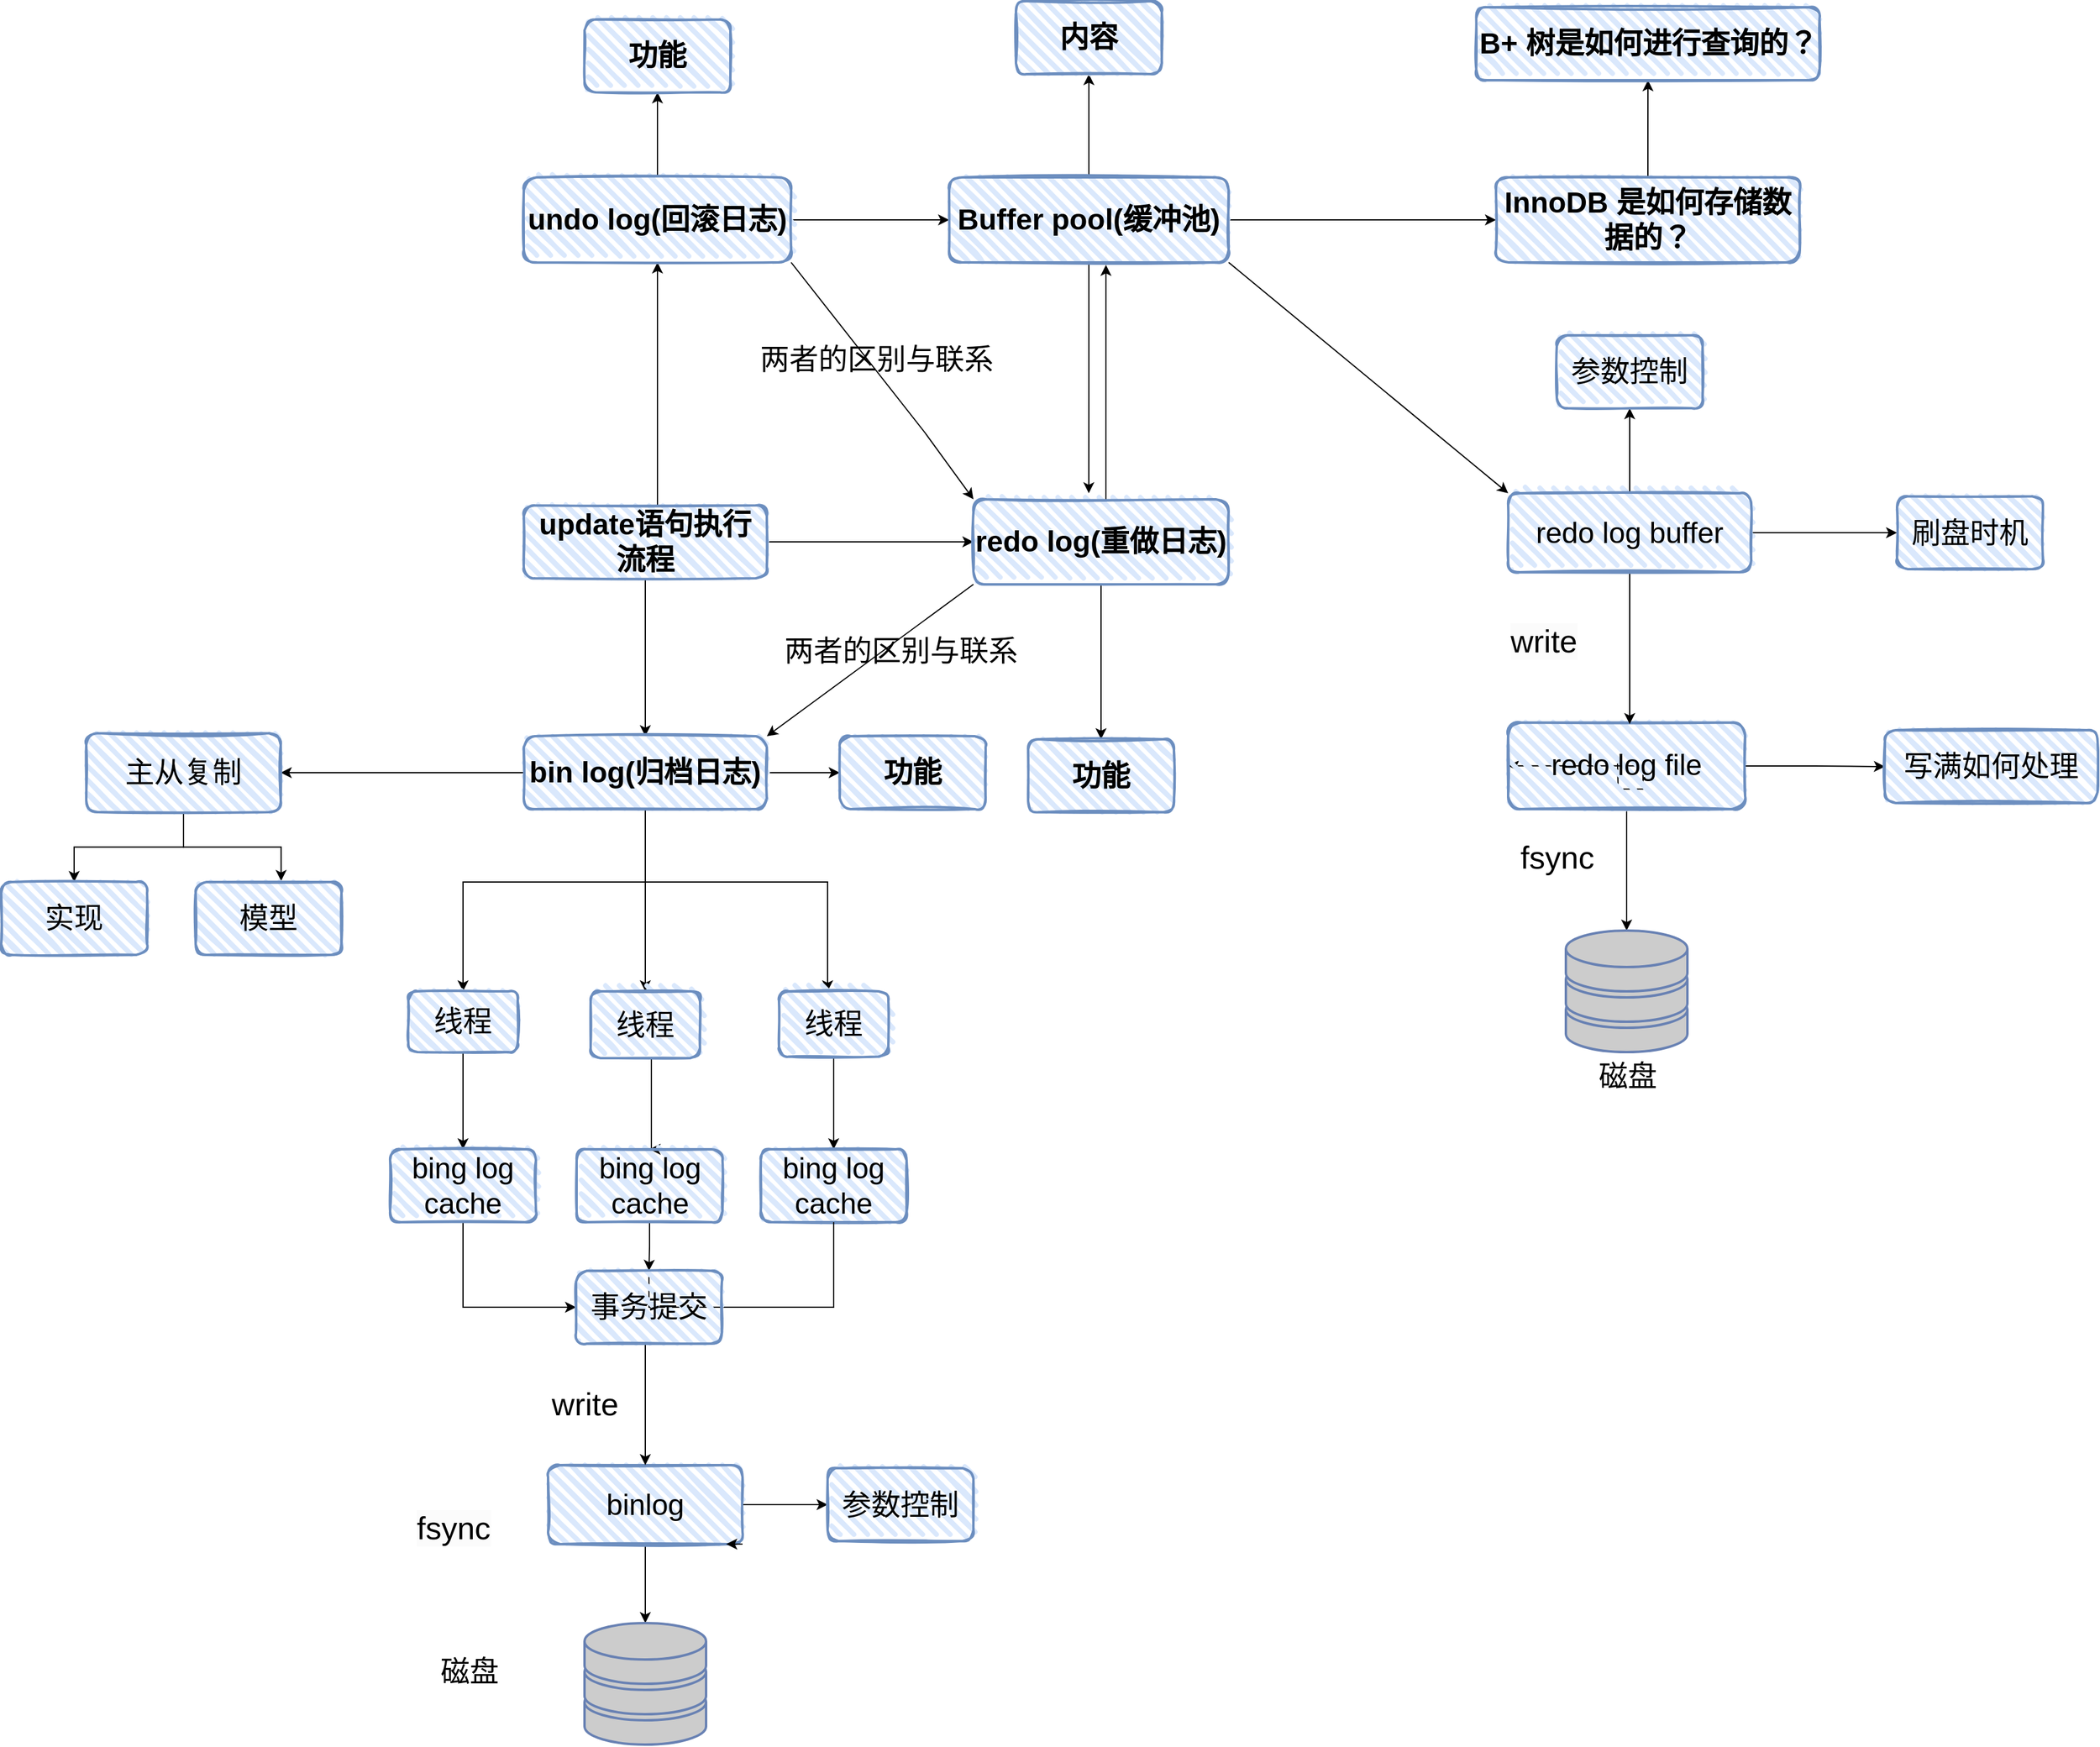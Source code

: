 <mxfile version="20.8.16" type="github">
  <diagram id="e7usdUpXo5iLbDfutmgl" name="第 1 页">
    <mxGraphModel dx="3084" dy="2359" grid="1" gridSize="10" guides="1" tooltips="1" connect="1" arrows="1" fold="1" page="1" pageScale="1" pageWidth="827" pageHeight="1169" math="0" shadow="0">
      <root>
        <mxCell id="0" />
        <mxCell id="1" parent="0" />
        <mxCell id="0c3AmFxdO18scSqZdb3u-10" style="edgeStyle=orthogonalEdgeStyle;rounded=0;orthogonalLoop=1;jettySize=auto;html=1;entryX=0.5;entryY=1;entryDx=0;entryDy=0;" parent="1" source="0c3AmFxdO18scSqZdb3u-2" target="0c3AmFxdO18scSqZdb3u-4" edge="1">
          <mxGeometry relative="1" as="geometry">
            <Array as="points">
              <mxPoint x="420" y="230" />
              <mxPoint x="420" y="230" />
            </Array>
          </mxGeometry>
        </mxCell>
        <mxCell id="0c3AmFxdO18scSqZdb3u-11" style="edgeStyle=orthogonalEdgeStyle;rounded=0;orthogonalLoop=1;jettySize=auto;html=1;entryX=0;entryY=0.5;entryDx=0;entryDy=0;" parent="1" source="0c3AmFxdO18scSqZdb3u-2" target="0c3AmFxdO18scSqZdb3u-6" edge="1">
          <mxGeometry relative="1" as="geometry" />
        </mxCell>
        <mxCell id="LtfJeAL9DBpkxnp7Dvny-33" style="edgeStyle=orthogonalEdgeStyle;rounded=0;orthogonalLoop=1;jettySize=auto;html=1;entryX=0.5;entryY=0;entryDx=0;entryDy=0;fontSize=24;" edge="1" parent="1" source="0c3AmFxdO18scSqZdb3u-2" target="ASMzy9aAmaaJTqnwQeLn-1">
          <mxGeometry relative="1" as="geometry" />
        </mxCell>
        <mxCell id="0c3AmFxdO18scSqZdb3u-2" value="update语句执行流程" style="rounded=1;whiteSpace=wrap;html=1;strokeWidth=2;fillWeight=4;hachureGap=8;hachureAngle=45;fillColor=#dae8fc;sketch=1;glass=0;strokeColor=#6c8ebf;fontSize=24;fontStyle=1" parent="1" vertex="1">
          <mxGeometry x="310" y="290" width="200" height="60" as="geometry" />
        </mxCell>
        <mxCell id="0c3AmFxdO18scSqZdb3u-12" style="edgeStyle=orthogonalEdgeStyle;rounded=0;orthogonalLoop=1;jettySize=auto;html=1;entryX=0;entryY=0.5;entryDx=0;entryDy=0;" parent="1" source="0c3AmFxdO18scSqZdb3u-4" target="0c3AmFxdO18scSqZdb3u-9" edge="1">
          <mxGeometry relative="1" as="geometry" />
        </mxCell>
        <mxCell id="LtfJeAL9DBpkxnp7Dvny-20" value="" style="edgeStyle=orthogonalEdgeStyle;rounded=0;orthogonalLoop=1;jettySize=auto;html=1;" edge="1" parent="1" source="0c3AmFxdO18scSqZdb3u-4" target="LtfJeAL9DBpkxnp7Dvny-19">
          <mxGeometry relative="1" as="geometry" />
        </mxCell>
        <mxCell id="0c3AmFxdO18scSqZdb3u-4" value="undo log(回滚日志)" style="rounded=1;whiteSpace=wrap;html=1;strokeWidth=2;fillWeight=4;hachureGap=8;hachureAngle=45;fillColor=#dae8fc;sketch=1;glass=0;strokeColor=#6c8ebf;fontSize=24;fontStyle=1" parent="1" vertex="1">
          <mxGeometry x="310" y="20" width="220" height="70" as="geometry" />
        </mxCell>
        <mxCell id="0c3AmFxdO18scSqZdb3u-50" style="edgeStyle=orthogonalEdgeStyle;rounded=0;orthogonalLoop=1;jettySize=auto;html=1;entryX=0.561;entryY=1.029;entryDx=0;entryDy=0;entryPerimeter=0;fontSize=24;" parent="1" source="0c3AmFxdO18scSqZdb3u-6" target="0c3AmFxdO18scSqZdb3u-9" edge="1">
          <mxGeometry relative="1" as="geometry">
            <Array as="points">
              <mxPoint x="789" y="230" />
              <mxPoint x="789" y="230" />
            </Array>
          </mxGeometry>
        </mxCell>
        <mxCell id="LtfJeAL9DBpkxnp7Dvny-28" value="" style="edgeStyle=orthogonalEdgeStyle;rounded=0;orthogonalLoop=1;jettySize=auto;html=1;fontSize=24;" edge="1" parent="1" source="0c3AmFxdO18scSqZdb3u-6" target="LtfJeAL9DBpkxnp7Dvny-27">
          <mxGeometry relative="1" as="geometry" />
        </mxCell>
        <mxCell id="0c3AmFxdO18scSqZdb3u-6" value="redo log(重做日志)" style="rounded=1;whiteSpace=wrap;html=1;strokeWidth=2;fillWeight=4;hachureGap=8;hachureAngle=45;fillColor=#dae8fc;sketch=1;glass=0;strokeColor=#6c8ebf;fontSize=24;fontStyle=1" parent="1" vertex="1">
          <mxGeometry x="680" y="285" width="210" height="70" as="geometry" />
        </mxCell>
        <mxCell id="0c3AmFxdO18scSqZdb3u-14" value="" style="edgeStyle=orthogonalEdgeStyle;rounded=0;orthogonalLoop=1;jettySize=auto;html=1;" parent="1" source="0c3AmFxdO18scSqZdb3u-9" target="0c3AmFxdO18scSqZdb3u-13" edge="1">
          <mxGeometry relative="1" as="geometry" />
        </mxCell>
        <mxCell id="0c3AmFxdO18scSqZdb3u-19" style="edgeStyle=orthogonalEdgeStyle;rounded=0;orthogonalLoop=1;jettySize=auto;html=1;entryX=0.452;entryY=-0.071;entryDx=0;entryDy=0;entryPerimeter=0;" parent="1" source="0c3AmFxdO18scSqZdb3u-9" target="0c3AmFxdO18scSqZdb3u-6" edge="1">
          <mxGeometry relative="1" as="geometry" />
        </mxCell>
        <mxCell id="LtfJeAL9DBpkxnp7Dvny-26" value="" style="edgeStyle=orthogonalEdgeStyle;rounded=0;orthogonalLoop=1;jettySize=auto;html=1;fontSize=24;" edge="1" parent="1" source="0c3AmFxdO18scSqZdb3u-9" target="LtfJeAL9DBpkxnp7Dvny-25">
          <mxGeometry relative="1" as="geometry" />
        </mxCell>
        <mxCell id="0c3AmFxdO18scSqZdb3u-9" value="Buffer pool(缓冲池)" style="rounded=1;whiteSpace=wrap;html=1;strokeWidth=2;fillWeight=4;hachureGap=8;hachureAngle=45;fillColor=#dae8fc;sketch=1;glass=0;strokeColor=#6c8ebf;fontSize=24;fontStyle=1" parent="1" vertex="1">
          <mxGeometry x="660" y="20" width="230" height="70" as="geometry" />
        </mxCell>
        <mxCell id="0c3AmFxdO18scSqZdb3u-18" value="" style="edgeStyle=orthogonalEdgeStyle;rounded=0;orthogonalLoop=1;jettySize=auto;html=1;" parent="1" source="0c3AmFxdO18scSqZdb3u-13" target="0c3AmFxdO18scSqZdb3u-17" edge="1">
          <mxGeometry relative="1" as="geometry" />
        </mxCell>
        <mxCell id="0c3AmFxdO18scSqZdb3u-13" value="InnoDB 是如何存储数据的？" style="whiteSpace=wrap;html=1;fontSize=24;fillColor=#dae8fc;strokeColor=#6c8ebf;rounded=1;strokeWidth=2;fillWeight=4;hachureGap=8;hachureAngle=45;sketch=1;glass=0;fontStyle=1;" parent="1" vertex="1">
          <mxGeometry x="1110" y="20" width="250" height="70" as="geometry" />
        </mxCell>
        <mxCell id="0c3AmFxdO18scSqZdb3u-17" value="B+ 树是如何进行查询的？" style="whiteSpace=wrap;html=1;fontSize=24;fillColor=#dae8fc;strokeColor=#6c8ebf;rounded=1;strokeWidth=2;fillWeight=4;hachureGap=8;hachureAngle=45;sketch=1;glass=0;fontStyle=1;" parent="1" vertex="1">
          <mxGeometry x="1093.75" y="-120" width="282.5" height="60" as="geometry" />
        </mxCell>
        <mxCell id="0c3AmFxdO18scSqZdb3u-22" value="" style="endArrow=classic;html=1;rounded=0;entryX=0;entryY=0;entryDx=0;entryDy=0;exitX=1;exitY=1;exitDx=0;exitDy=0;" parent="1" source="0c3AmFxdO18scSqZdb3u-4" target="0c3AmFxdO18scSqZdb3u-6" edge="1">
          <mxGeometry width="50" height="50" relative="1" as="geometry">
            <mxPoint x="570" y="200" as="sourcePoint" />
            <mxPoint x="640" y="160" as="targetPoint" />
            <Array as="points">
              <mxPoint x="640" y="230" />
            </Array>
          </mxGeometry>
        </mxCell>
        <mxCell id="0c3AmFxdO18scSqZdb3u-44" style="edgeStyle=orthogonalEdgeStyle;rounded=0;orthogonalLoop=1;jettySize=auto;html=1;entryX=0;entryY=0.5;entryDx=0;entryDy=0;fontSize=24;" parent="1" target="0c3AmFxdO18scSqZdb3u-30" edge="1">
          <mxGeometry relative="1" as="geometry">
            <mxPoint x="1210" y="502.5" as="sourcePoint" />
          </mxGeometry>
        </mxCell>
        <mxCell id="0c3AmFxdO18scSqZdb3u-56" style="edgeStyle=orthogonalEdgeStyle;rounded=0;orthogonalLoop=1;jettySize=auto;html=1;entryX=0;entryY=0.5;entryDx=0;entryDy=0;fontSize=24;" parent="1" source="0c3AmFxdO18scSqZdb3u-30" target="0c3AmFxdO18scSqZdb3u-48" edge="1">
          <mxGeometry relative="1" as="geometry" />
        </mxCell>
        <mxCell id="0c3AmFxdO18scSqZdb3u-59" style="edgeStyle=orthogonalEdgeStyle;rounded=0;orthogonalLoop=1;jettySize=auto;html=1;entryX=0.5;entryY=0;entryDx=0;entryDy=0;entryPerimeter=0;fontSize=24;" parent="1" source="0c3AmFxdO18scSqZdb3u-30" target="0c3AmFxdO18scSqZdb3u-58" edge="1">
          <mxGeometry relative="1" as="geometry" />
        </mxCell>
        <mxCell id="0c3AmFxdO18scSqZdb3u-30" value="redo log file" style="whiteSpace=wrap;html=1;fontSize=24;fillColor=#dae8fc;strokeColor=#6c8ebf;rounded=1;glass=0;sketch=1;fillWeight=4;hachureGap=8;hachureAngle=45;strokeWidth=2;" parent="1" vertex="1">
          <mxGeometry x="1120" y="468.75" width="195" height="71.25" as="geometry" />
        </mxCell>
        <mxCell id="0c3AmFxdO18scSqZdb3u-48" value="写满如何处理" style="whiteSpace=wrap;html=1;fontSize=24;fillColor=#dae8fc;strokeColor=#6c8ebf;rounded=1;glass=0;sketch=1;fillWeight=4;hachureGap=8;hachureAngle=45;strokeWidth=2;" parent="1" vertex="1">
          <mxGeometry x="1430" y="475" width="175" height="60" as="geometry" />
        </mxCell>
        <mxCell id="0c3AmFxdO18scSqZdb3u-55" style="edgeStyle=orthogonalEdgeStyle;rounded=0;orthogonalLoop=1;jettySize=auto;html=1;fontSize=24;" parent="1" source="0c3AmFxdO18scSqZdb3u-52" edge="1">
          <mxGeometry relative="1" as="geometry">
            <mxPoint x="1220" y="470" as="targetPoint" />
            <Array as="points">
              <mxPoint x="1220" y="400" />
              <mxPoint x="1220" y="400" />
            </Array>
          </mxGeometry>
        </mxCell>
        <mxCell id="LtfJeAL9DBpkxnp7Dvny-30" value="" style="edgeStyle=orthogonalEdgeStyle;rounded=0;orthogonalLoop=1;jettySize=auto;html=1;fontSize=24;" edge="1" parent="1" source="0c3AmFxdO18scSqZdb3u-52" target="LtfJeAL9DBpkxnp7Dvny-29">
          <mxGeometry relative="1" as="geometry" />
        </mxCell>
        <mxCell id="LtfJeAL9DBpkxnp7Dvny-32" value="" style="edgeStyle=orthogonalEdgeStyle;rounded=0;orthogonalLoop=1;jettySize=auto;html=1;fontSize=24;" edge="1" parent="1" source="0c3AmFxdO18scSqZdb3u-52" target="LtfJeAL9DBpkxnp7Dvny-31">
          <mxGeometry relative="1" as="geometry" />
        </mxCell>
        <mxCell id="0c3AmFxdO18scSqZdb3u-52" value="redo log buffer" style="whiteSpace=wrap;html=1;rounded=1;glass=0;sketch=1;fillWeight=4;hachureGap=8;hachureAngle=45;strokeColor=#6c8ebf;strokeWidth=2;fontFamily=Helvetica;fontSize=24;fontColor=default;fillColor=#dae8fc;" parent="1" vertex="1">
          <mxGeometry x="1120" y="280" width="200" height="65" as="geometry" />
        </mxCell>
        <mxCell id="0c3AmFxdO18scSqZdb3u-53" value="" style="endArrow=classic;html=1;rounded=0;fontSize=24;exitX=1;exitY=1;exitDx=0;exitDy=0;" parent="1" source="0c3AmFxdO18scSqZdb3u-9" edge="1">
          <mxGeometry width="50" height="50" relative="1" as="geometry">
            <mxPoint x="1090" y="250" as="sourcePoint" />
            <mxPoint x="1120" y="280" as="targetPoint" />
          </mxGeometry>
        </mxCell>
        <mxCell id="0c3AmFxdO18scSqZdb3u-58" value="" style="fontColor=#0066CC;verticalAlign=top;verticalLabelPosition=bottom;labelPosition=center;align=center;html=1;outlineConnect=0;fillColor=#CCCCCC;strokeColor=#6881B3;gradientColor=none;gradientDirection=north;strokeWidth=2;shape=mxgraph.networks.storage;fontSize=24;" parent="1" vertex="1">
          <mxGeometry x="1167.5" y="640" width="100" height="100" as="geometry" />
        </mxCell>
        <mxCell id="0c3AmFxdO18scSqZdb3u-60" value="磁盘" style="text;html=1;align=center;verticalAlign=middle;resizable=0;points=[];autosize=1;strokeColor=none;fillColor=none;fontSize=24;" parent="1" vertex="1">
          <mxGeometry x="1182.5" y="740" width="70" height="40" as="geometry" />
        </mxCell>
        <mxCell id="LtfJeAL9DBpkxnp7Dvny-4" style="edgeStyle=orthogonalEdgeStyle;rounded=0;orthogonalLoop=1;jettySize=auto;html=1;entryX=0.5;entryY=0;entryDx=0;entryDy=0;" edge="1" parent="1" source="ASMzy9aAmaaJTqnwQeLn-1" target="RjXducxcz7Og2gROmxH5-5">
          <mxGeometry relative="1" as="geometry">
            <Array as="points">
              <mxPoint x="410" y="600" />
              <mxPoint x="260" y="600" />
              <mxPoint x="260" y="690" />
            </Array>
          </mxGeometry>
        </mxCell>
        <mxCell id="LtfJeAL9DBpkxnp7Dvny-5" style="edgeStyle=orthogonalEdgeStyle;rounded=0;orthogonalLoop=1;jettySize=auto;html=1;entryX=0.5;entryY=0;entryDx=0;entryDy=0;" edge="1" parent="1" source="ASMzy9aAmaaJTqnwQeLn-1" target="RjXducxcz7Og2gROmxH5-7">
          <mxGeometry relative="1" as="geometry">
            <Array as="points">
              <mxPoint x="410" y="660" />
            </Array>
          </mxGeometry>
        </mxCell>
        <mxCell id="LtfJeAL9DBpkxnp7Dvny-7" style="edgeStyle=orthogonalEdgeStyle;rounded=0;orthogonalLoop=1;jettySize=auto;html=1;" edge="1" parent="1" source="ASMzy9aAmaaJTqnwQeLn-1" target="RjXducxcz7Og2gROmxH5-6">
          <mxGeometry relative="1" as="geometry">
            <Array as="points">
              <mxPoint x="410" y="600" />
              <mxPoint x="560" y="600" />
            </Array>
          </mxGeometry>
        </mxCell>
        <mxCell id="LtfJeAL9DBpkxnp7Dvny-35" style="edgeStyle=orthogonalEdgeStyle;rounded=0;orthogonalLoop=1;jettySize=auto;html=1;entryX=1;entryY=0.5;entryDx=0;entryDy=0;fontSize=24;" edge="1" parent="1" source="ASMzy9aAmaaJTqnwQeLn-1" target="ASMzy9aAmaaJTqnwQeLn-6">
          <mxGeometry relative="1" as="geometry" />
        </mxCell>
        <mxCell id="LtfJeAL9DBpkxnp7Dvny-46" value="" style="edgeStyle=orthogonalEdgeStyle;rounded=0;orthogonalLoop=1;jettySize=auto;html=1;fontSize=24;" edge="1" parent="1" source="ASMzy9aAmaaJTqnwQeLn-1" target="LtfJeAL9DBpkxnp7Dvny-45">
          <mxGeometry relative="1" as="geometry" />
        </mxCell>
        <mxCell id="ASMzy9aAmaaJTqnwQeLn-1" value="bin log(归档日志)" style="rounded=1;whiteSpace=wrap;html=1;strokeWidth=2;fillWeight=4;hachureGap=8;hachureAngle=45;fillColor=#dae8fc;sketch=1;glass=0;strokeColor=#6c8ebf;fontSize=24;fontStyle=1" parent="1" vertex="1">
          <mxGeometry x="310" y="480" width="200" height="60" as="geometry" />
        </mxCell>
        <mxCell id="LtfJeAL9DBpkxnp7Dvny-13" value="" style="edgeStyle=orthogonalEdgeStyle;rounded=0;orthogonalLoop=1;jettySize=auto;html=1;" edge="1" parent="1" source="ASMzy9aAmaaJTqnwQeLn-6" target="LtfJeAL9DBpkxnp7Dvny-12">
          <mxGeometry relative="1" as="geometry" />
        </mxCell>
        <mxCell id="LtfJeAL9DBpkxnp7Dvny-36" style="edgeStyle=orthogonalEdgeStyle;rounded=0;orthogonalLoop=1;jettySize=auto;html=1;entryX=0.586;entryY=-0.014;entryDx=0;entryDy=0;entryPerimeter=0;fontSize=24;" edge="1" parent="1" source="ASMzy9aAmaaJTqnwQeLn-6" target="LtfJeAL9DBpkxnp7Dvny-15">
          <mxGeometry relative="1" as="geometry" />
        </mxCell>
        <mxCell id="ASMzy9aAmaaJTqnwQeLn-6" value="主从复制" style="whiteSpace=wrap;html=1;rounded=1;glass=0;sketch=1;fillWeight=4;hachureGap=8;hachureAngle=45;strokeColor=#6c8ebf;strokeWidth=2;fontFamily=Helvetica;fontSize=24;fontColor=default;fillColor=#dae8fc;" parent="1" vertex="1">
          <mxGeometry x="-50" y="477.5" width="160" height="65" as="geometry" />
        </mxCell>
        <mxCell id="RjXducxcz7Og2gROmxH5-13" value="" style="edgeStyle=orthogonalEdgeStyle;rounded=0;orthogonalLoop=1;jettySize=auto;html=1;" parent="1" source="RjXducxcz7Og2gROmxH5-5" target="RjXducxcz7Og2gROmxH5-12" edge="1">
          <mxGeometry relative="1" as="geometry" />
        </mxCell>
        <mxCell id="RjXducxcz7Og2gROmxH5-5" value="线程" style="whiteSpace=wrap;html=1;rounded=1;glass=0;sketch=1;fillWeight=4;hachureGap=8;hachureAngle=45;strokeColor=#6c8ebf;strokeWidth=2;fontFamily=Helvetica;fontSize=24;fontColor=default;fillColor=#dae8fc;" parent="1" vertex="1">
          <mxGeometry x="215" y="690" width="90" height="50" as="geometry" />
        </mxCell>
        <mxCell id="LtfJeAL9DBpkxnp7Dvny-37" style="edgeStyle=orthogonalEdgeStyle;rounded=0;orthogonalLoop=1;jettySize=auto;html=1;entryX=0.5;entryY=0;entryDx=0;entryDy=0;fontSize=24;" edge="1" parent="1" source="RjXducxcz7Og2gROmxH5-6" target="RjXducxcz7Og2gROmxH5-15">
          <mxGeometry relative="1" as="geometry" />
        </mxCell>
        <mxCell id="RjXducxcz7Og2gROmxH5-6" value="线程" style="whiteSpace=wrap;html=1;rounded=1;glass=0;sketch=1;fillWeight=4;hachureGap=8;hachureAngle=45;strokeColor=#6c8ebf;strokeWidth=2;fontFamily=Helvetica;fontSize=24;fontColor=default;fillColor=#dae8fc;" parent="1" vertex="1">
          <mxGeometry x="520" y="690" width="90" height="53.75" as="geometry" />
        </mxCell>
        <mxCell id="RjXducxcz7Og2gROmxH5-16" style="edgeStyle=orthogonalEdgeStyle;rounded=0;orthogonalLoop=1;jettySize=auto;html=1;entryX=0.5;entryY=0;entryDx=0;entryDy=0;" parent="1" source="RjXducxcz7Og2gROmxH5-7" target="RjXducxcz7Og2gROmxH5-14" edge="1">
          <mxGeometry relative="1" as="geometry">
            <Array as="points">
              <mxPoint x="415" y="750" />
              <mxPoint x="415" y="750" />
            </Array>
          </mxGeometry>
        </mxCell>
        <mxCell id="RjXducxcz7Og2gROmxH5-7" value="线程" style="whiteSpace=wrap;html=1;rounded=1;glass=0;sketch=1;fillWeight=4;hachureGap=8;hachureAngle=45;strokeColor=#6c8ebf;strokeWidth=2;fontFamily=Helvetica;fontSize=24;fontColor=default;fillColor=#dae8fc;" parent="1" vertex="1">
          <mxGeometry x="365" y="690" width="90" height="55" as="geometry" />
        </mxCell>
        <mxCell id="LtfJeAL9DBpkxnp7Dvny-55" style="edgeStyle=orthogonalEdgeStyle;rounded=0;orthogonalLoop=1;jettySize=auto;html=1;fontSize=24;entryX=0;entryY=0.5;entryDx=0;entryDy=0;" edge="1" parent="1" source="RjXducxcz7Og2gROmxH5-12" target="LtfJeAL9DBpkxnp7Dvny-53">
          <mxGeometry relative="1" as="geometry">
            <mxPoint x="340" y="950" as="targetPoint" />
            <Array as="points">
              <mxPoint x="260" y="950" />
            </Array>
          </mxGeometry>
        </mxCell>
        <mxCell id="RjXducxcz7Og2gROmxH5-12" value="bing log cache" style="whiteSpace=wrap;html=1;fontSize=24;fillColor=#dae8fc;strokeColor=#6c8ebf;rounded=1;glass=0;sketch=1;fillWeight=4;hachureGap=8;hachureAngle=45;strokeWidth=2;" parent="1" vertex="1">
          <mxGeometry x="200" y="820" width="120" height="60" as="geometry" />
        </mxCell>
        <mxCell id="LtfJeAL9DBpkxnp7Dvny-38" style="edgeStyle=orthogonalEdgeStyle;rounded=0;orthogonalLoop=1;jettySize=auto;html=1;entryX=0.5;entryY=0;entryDx=0;entryDy=0;entryPerimeter=0;fontSize=24;" edge="1" parent="1" source="RjXducxcz7Og2gROmxH5-20" target="RjXducxcz7Og2gROmxH5-31">
          <mxGeometry relative="1" as="geometry" />
        </mxCell>
        <mxCell id="LtfJeAL9DBpkxnp7Dvny-40" style="edgeStyle=orthogonalEdgeStyle;rounded=0;orthogonalLoop=1;jettySize=auto;html=1;entryX=0;entryY=0.5;entryDx=0;entryDy=0;fontSize=24;" edge="1" parent="1" source="RjXducxcz7Og2gROmxH5-20" target="LtfJeAL9DBpkxnp7Dvny-39">
          <mxGeometry relative="1" as="geometry" />
        </mxCell>
        <mxCell id="RjXducxcz7Og2gROmxH5-20" value="binlog " style="whiteSpace=wrap;html=1;rounded=1;glass=0;sketch=1;fillWeight=4;hachureGap=8;hachureAngle=45;strokeColor=#6c8ebf;strokeWidth=2;fontFamily=Helvetica;fontSize=24;fontColor=default;fillColor=#dae8fc;" parent="1" vertex="1">
          <mxGeometry x="330" y="1080" width="160" height="65" as="geometry" />
        </mxCell>
        <mxCell id="RjXducxcz7Og2gROmxH5-26" value="&lt;font style=&quot;font-size: 26px;&quot;&gt;write&lt;/font&gt;" style="text;html=1;align=center;verticalAlign=middle;resizable=0;points=[];autosize=1;strokeColor=none;fillColor=none;" parent="1" vertex="1">
          <mxGeometry x="320" y="1010" width="80" height="40" as="geometry" />
        </mxCell>
        <mxCell id="RjXducxcz7Og2gROmxH5-29" value="&lt;span style=&quot;color: rgb(0, 0, 0); font-family: Helvetica; font-size: 26px; font-style: normal; font-variant-ligatures: normal; font-variant-caps: normal; font-weight: 400; letter-spacing: normal; orphans: 2; text-align: center; text-indent: 0px; text-transform: none; widows: 2; word-spacing: 0px; -webkit-text-stroke-width: 0px; background-color: rgb(251, 251, 251); text-decoration-thickness: initial; text-decoration-style: initial; text-decoration-color: initial; float: none; display: inline !important;&quot;&gt;write&lt;/span&gt;" style="text;whiteSpace=wrap;html=1;fontSize=26;" parent="1" vertex="1">
          <mxGeometry x="1120" y="380" width="90" height="50" as="geometry" />
        </mxCell>
        <mxCell id="RjXducxcz7Og2gROmxH5-30" value="fsync" style="text;html=1;align=center;verticalAlign=middle;resizable=0;points=[];autosize=1;strokeColor=none;fillColor=none;fontSize=26;" parent="1" vertex="1">
          <mxGeometry x="1120" y="560" width="80" height="40" as="geometry" />
        </mxCell>
        <mxCell id="RjXducxcz7Og2gROmxH5-31" value="" style="fontColor=#0066CC;verticalAlign=top;verticalLabelPosition=bottom;labelPosition=center;align=center;html=1;outlineConnect=0;fillColor=#CCCCCC;strokeColor=#6881B3;gradientColor=none;gradientDirection=north;strokeWidth=2;shape=mxgraph.networks.storage;fontSize=24;" parent="1" vertex="1">
          <mxGeometry x="360" y="1210" width="100" height="100" as="geometry" />
        </mxCell>
        <mxCell id="RjXducxcz7Og2gROmxH5-32" value="磁盘" style="text;html=1;align=center;verticalAlign=middle;resizable=0;points=[];autosize=1;strokeColor=none;fillColor=none;fontSize=24;" parent="1" vertex="1">
          <mxGeometry x="230" y="1230" width="70" height="40" as="geometry" />
        </mxCell>
        <mxCell id="RjXducxcz7Og2gROmxH5-34" value="&lt;span style=&quot;color: rgb(0, 0, 0); font-family: Helvetica; font-size: 26px; font-style: normal; font-variant-ligatures: normal; font-variant-caps: normal; font-weight: 400; letter-spacing: normal; orphans: 2; text-align: center; text-indent: 0px; text-transform: none; widows: 2; word-spacing: 0px; -webkit-text-stroke-width: 0px; background-color: rgb(251, 251, 251); text-decoration-thickness: initial; text-decoration-style: initial; text-decoration-color: initial; float: none; display: inline !important;&quot;&gt;fsync&lt;/span&gt;" style="text;whiteSpace=wrap;html=1;fontSize=26;" parent="1" vertex="1">
          <mxGeometry x="220" y="1110" width="90" height="50" as="geometry" />
        </mxCell>
        <mxCell id="RjXducxcz7Og2gROmxH5-15" value="bing log cache" style="whiteSpace=wrap;html=1;fontSize=24;fillColor=#dae8fc;strokeColor=#6c8ebf;rounded=1;glass=0;sketch=1;fillWeight=4;hachureGap=8;hachureAngle=45;strokeWidth=2;" parent="1" vertex="1">
          <mxGeometry x="505" y="820" width="120" height="60" as="geometry" />
        </mxCell>
        <mxCell id="LtfJeAL9DBpkxnp7Dvny-56" style="edgeStyle=orthogonalEdgeStyle;rounded=0;orthogonalLoop=1;jettySize=auto;html=1;entryX=0.5;entryY=0;entryDx=0;entryDy=0;fontSize=24;" edge="1" parent="1" source="RjXducxcz7Og2gROmxH5-14" target="LtfJeAL9DBpkxnp7Dvny-53">
          <mxGeometry relative="1" as="geometry" />
        </mxCell>
        <mxCell id="RjXducxcz7Og2gROmxH5-14" value="bing log cache" style="whiteSpace=wrap;html=1;fontSize=24;fillColor=#dae8fc;strokeColor=#6c8ebf;rounded=1;glass=0;sketch=1;fillWeight=4;hachureGap=8;hachureAngle=45;strokeWidth=2;" parent="1" vertex="1">
          <mxGeometry x="353.5" y="820" width="120" height="60" as="geometry" />
        </mxCell>
        <mxCell id="LtfJeAL9DBpkxnp7Dvny-12" value="实现" style="whiteSpace=wrap;html=1;fontSize=24;fillColor=#dae8fc;strokeColor=#6c8ebf;rounded=1;glass=0;sketch=1;fillWeight=4;hachureGap=8;hachureAngle=45;strokeWidth=2;" vertex="1" parent="1">
          <mxGeometry x="-120" y="600" width="120" height="60" as="geometry" />
        </mxCell>
        <mxCell id="LtfJeAL9DBpkxnp7Dvny-15" value="模型" style="whiteSpace=wrap;html=1;rounded=1;glass=0;sketch=1;fillWeight=4;hachureGap=8;hachureAngle=45;strokeColor=#6c8ebf;strokeWidth=2;fontFamily=Helvetica;fontSize=24;fontColor=default;fillColor=#dae8fc;" vertex="1" parent="1">
          <mxGeometry x="40" y="600" width="120" height="60" as="geometry" />
        </mxCell>
        <mxCell id="LtfJeAL9DBpkxnp7Dvny-19" value="功能" style="whiteSpace=wrap;html=1;fontSize=24;fillColor=#dae8fc;strokeColor=#6c8ebf;rounded=1;strokeWidth=2;fillWeight=4;hachureGap=8;hachureAngle=45;sketch=1;glass=0;fontStyle=1;" vertex="1" parent="1">
          <mxGeometry x="360" y="-110" width="120" height="60" as="geometry" />
        </mxCell>
        <mxCell id="LtfJeAL9DBpkxnp7Dvny-24" value="&lt;font style=&quot;font-size: 24px;&quot;&gt;两者的区别与联系&lt;/font&gt;" style="text;html=1;align=center;verticalAlign=middle;resizable=0;points=[];autosize=1;strokeColor=none;fillColor=none;" vertex="1" parent="1">
          <mxGeometry x="490" y="150" width="220" height="40" as="geometry" />
        </mxCell>
        <mxCell id="LtfJeAL9DBpkxnp7Dvny-25" value="内容" style="whiteSpace=wrap;html=1;fontSize=24;fillColor=#dae8fc;strokeColor=#6c8ebf;rounded=1;strokeWidth=2;fillWeight=4;hachureGap=8;hachureAngle=45;sketch=1;glass=0;fontStyle=1;" vertex="1" parent="1">
          <mxGeometry x="715" y="-125" width="120" height="60" as="geometry" />
        </mxCell>
        <mxCell id="LtfJeAL9DBpkxnp7Dvny-27" value="功能" style="whiteSpace=wrap;html=1;fontSize=24;fillColor=#dae8fc;strokeColor=#6c8ebf;rounded=1;strokeWidth=2;fillWeight=4;hachureGap=8;hachureAngle=45;sketch=1;glass=0;fontStyle=1;" vertex="1" parent="1">
          <mxGeometry x="725" y="482.5" width="120" height="60" as="geometry" />
        </mxCell>
        <mxCell id="LtfJeAL9DBpkxnp7Dvny-29" value="参数控制" style="whiteSpace=wrap;html=1;fontSize=24;fillColor=#dae8fc;strokeColor=#6c8ebf;rounded=1;glass=0;sketch=1;fillWeight=4;hachureGap=8;hachureAngle=45;strokeWidth=2;" vertex="1" parent="1">
          <mxGeometry x="1160" y="150" width="120" height="60" as="geometry" />
        </mxCell>
        <mxCell id="LtfJeAL9DBpkxnp7Dvny-31" value="刷盘时机" style="whiteSpace=wrap;html=1;fontSize=24;fillColor=#dae8fc;strokeColor=#6c8ebf;rounded=1;glass=0;sketch=1;fillWeight=4;hachureGap=8;hachureAngle=45;strokeWidth=2;" vertex="1" parent="1">
          <mxGeometry x="1440" y="282.5" width="120" height="60" as="geometry" />
        </mxCell>
        <mxCell id="LtfJeAL9DBpkxnp7Dvny-39" value="参数控制" style="whiteSpace=wrap;html=1;fontSize=24;fillColor=#dae8fc;strokeColor=#6c8ebf;rounded=1;glass=0;sketch=1;fillWeight=4;hachureGap=8;hachureAngle=45;strokeWidth=2;" vertex="1" parent="1">
          <mxGeometry x="560" y="1082.5" width="120" height="60" as="geometry" />
        </mxCell>
        <mxCell id="LtfJeAL9DBpkxnp7Dvny-43" value="" style="endArrow=classic;html=1;rounded=0;entryX=1;entryY=0;entryDx=0;entryDy=0;exitX=0;exitY=1;exitDx=0;exitDy=0;" edge="1" parent="1" source="0c3AmFxdO18scSqZdb3u-6" target="ASMzy9aAmaaJTqnwQeLn-1">
          <mxGeometry width="50" height="50" relative="1" as="geometry">
            <mxPoint x="555" y="350" as="sourcePoint" />
            <mxPoint x="705" y="545" as="targetPoint" />
            <Array as="points" />
          </mxGeometry>
        </mxCell>
        <mxCell id="LtfJeAL9DBpkxnp7Dvny-44" value="&lt;font style=&quot;font-size: 24px;&quot;&gt;两者的区别与联系&lt;/font&gt;" style="text;html=1;align=center;verticalAlign=middle;resizable=0;points=[];autosize=1;strokeColor=none;fillColor=none;" vertex="1" parent="1">
          <mxGeometry x="510" y="390" width="220" height="40" as="geometry" />
        </mxCell>
        <mxCell id="LtfJeAL9DBpkxnp7Dvny-45" value="功能" style="whiteSpace=wrap;html=1;fontSize=24;fillColor=#dae8fc;strokeColor=#6c8ebf;rounded=1;strokeWidth=2;fillWeight=4;hachureGap=8;hachureAngle=45;sketch=1;glass=0;fontStyle=1;" vertex="1" parent="1">
          <mxGeometry x="570" y="480" width="120" height="60" as="geometry" />
        </mxCell>
        <mxCell id="LtfJeAL9DBpkxnp7Dvny-47" style="edgeStyle=orthogonalEdgeStyle;rounded=0;orthogonalLoop=1;jettySize=auto;html=1;exitX=1;exitY=1;exitDx=0;exitDy=0;entryX=0.916;entryY=1.003;entryDx=0;entryDy=0;entryPerimeter=0;fontSize=24;" edge="1" parent="1" source="RjXducxcz7Og2gROmxH5-20" target="RjXducxcz7Og2gROmxH5-20">
          <mxGeometry relative="1" as="geometry" />
        </mxCell>
        <mxCell id="LtfJeAL9DBpkxnp7Dvny-54" value="" style="edgeStyle=orthogonalEdgeStyle;rounded=0;orthogonalLoop=1;jettySize=auto;html=1;entryX=0.5;entryY=0;entryDx=0;entryDy=0;fontSize=24;endArrow=none;" edge="1" parent="1" source="RjXducxcz7Og2gROmxH5-15" target="LtfJeAL9DBpkxnp7Dvny-53">
          <mxGeometry relative="1" as="geometry">
            <mxPoint x="565.0" y="880" as="sourcePoint" />
            <mxPoint x="413.5" y="1012.5" as="targetPoint" />
            <Array as="points">
              <mxPoint x="565" y="950" />
            </Array>
          </mxGeometry>
        </mxCell>
        <mxCell id="LtfJeAL9DBpkxnp7Dvny-57" style="edgeStyle=orthogonalEdgeStyle;rounded=0;orthogonalLoop=1;jettySize=auto;html=1;entryX=0.5;entryY=0;entryDx=0;entryDy=0;fontSize=24;" edge="1" parent="1" source="LtfJeAL9DBpkxnp7Dvny-53" target="RjXducxcz7Og2gROmxH5-20">
          <mxGeometry relative="1" as="geometry">
            <Array as="points">
              <mxPoint x="410" y="1000" />
              <mxPoint x="410" y="1000" />
            </Array>
          </mxGeometry>
        </mxCell>
        <mxCell id="LtfJeAL9DBpkxnp7Dvny-53" value="事务提交" style="whiteSpace=wrap;html=1;rounded=1;glass=0;sketch=1;fillWeight=4;hachureGap=8;hachureAngle=45;strokeColor=#6c8ebf;strokeWidth=2;fontFamily=Helvetica;fontSize=24;fontColor=default;fillColor=#dae8fc;" vertex="1" parent="1">
          <mxGeometry x="353" y="920" width="120" height="60" as="geometry" />
        </mxCell>
      </root>
    </mxGraphModel>
  </diagram>
</mxfile>
